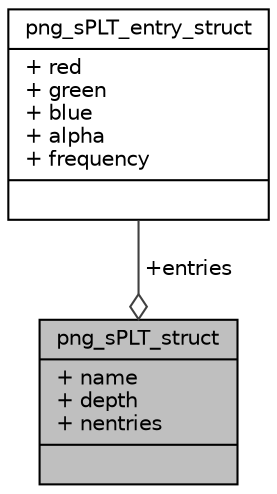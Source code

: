 digraph "png_sPLT_struct"
{
 // INTERACTIVE_SVG=YES
  edge [fontname="Helvetica",fontsize="10",labelfontname="Helvetica",labelfontsize="10"];
  node [fontname="Helvetica",fontsize="10",shape=record];
  Node1 [label="{png_sPLT_struct\n|+ name\l+ depth\l+ nentries\l|}",height=0.2,width=0.4,color="black", fillcolor="grey75", style="filled", fontcolor="black"];
  Node2 -> Node1 [color="grey25",fontsize="10",style="solid",label=" +entries" ,arrowhead="odiamond",fontname="Helvetica"];
  Node2 [label="{png_sPLT_entry_struct\n|+ red\l+ green\l+ blue\l+ alpha\l+ frequency\l|}",height=0.2,width=0.4,color="black", fillcolor="white", style="filled",URL="$structpng__s_p_l_t__entry__struct.html"];
}
